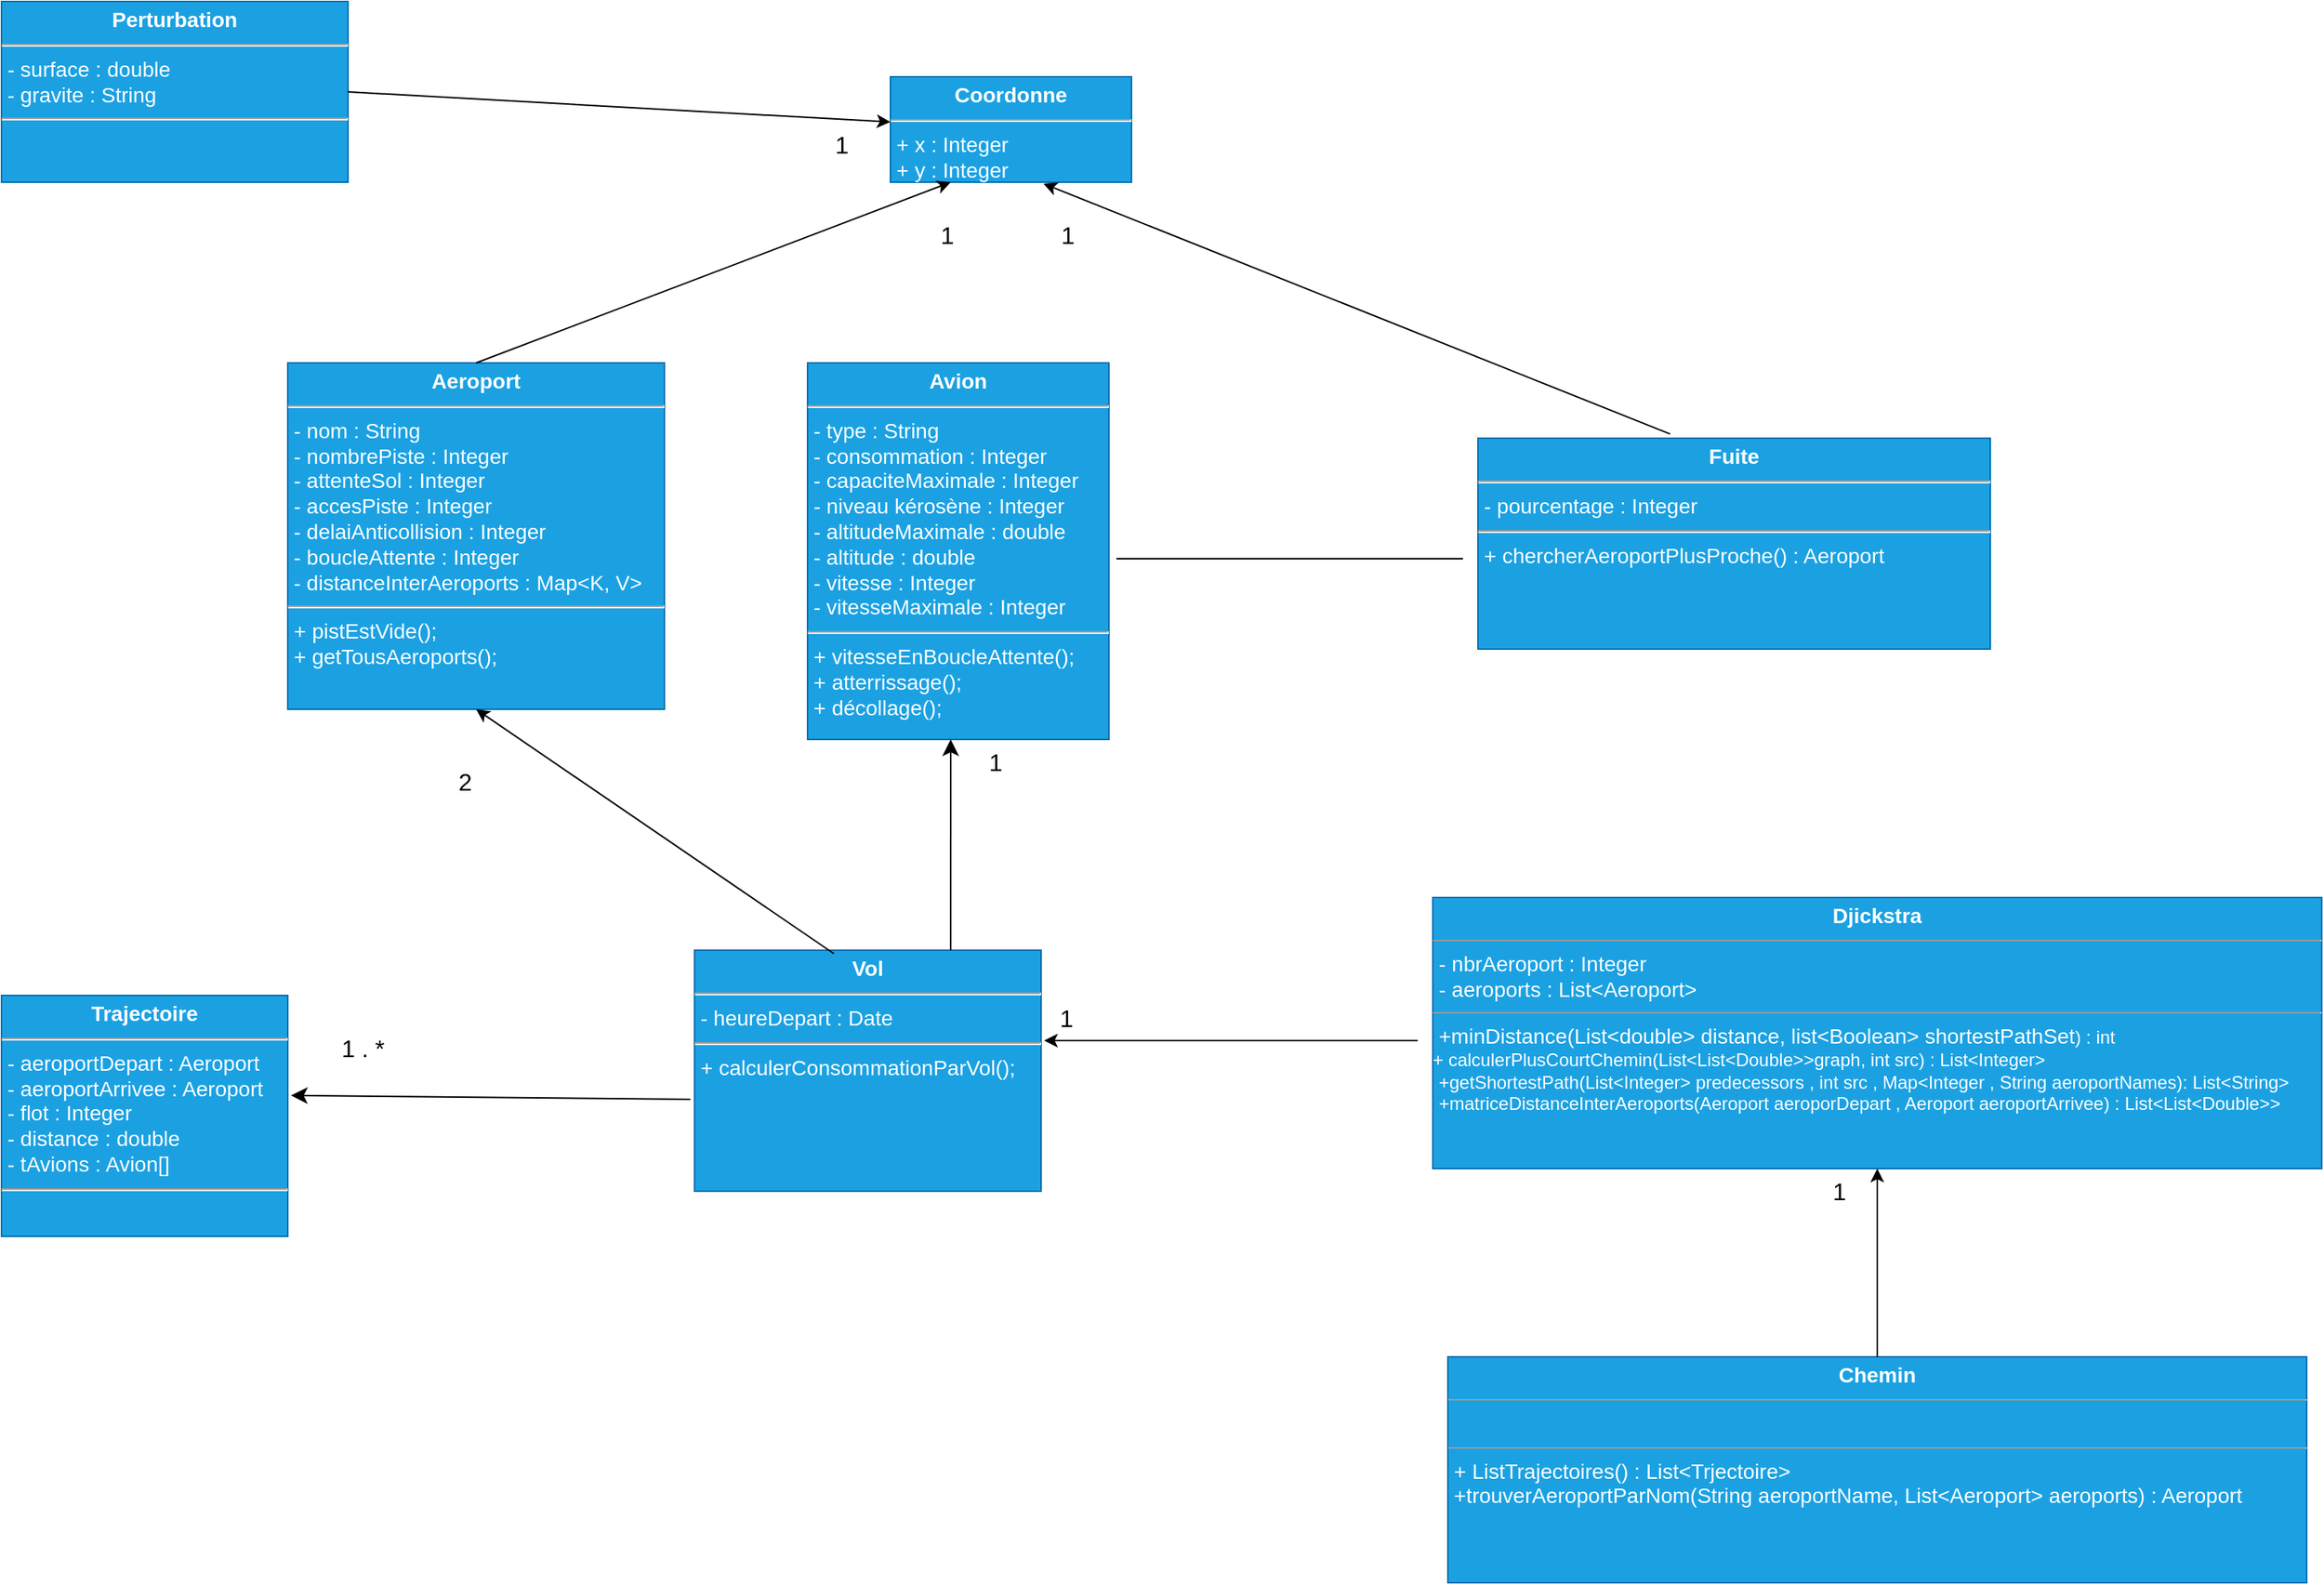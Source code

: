 <mxfile version="22.1.16" type="device">
  <diagram id="C5RBs43oDa-KdzZeNtuy" name="Page-1">
    <mxGraphModel dx="2503" dy="2289" grid="1" gridSize="10" guides="1" tooltips="1" connect="1" arrows="1" fold="1" page="1" pageScale="1" pageWidth="827" pageHeight="1169" math="0" shadow="0">
      <root>
        <mxCell id="WIyWlLk6GJQsqaUBKTNV-0" />
        <mxCell id="WIyWlLk6GJQsqaUBKTNV-1" parent="WIyWlLk6GJQsqaUBKTNV-0" />
        <mxCell id="nWXShCYj5KSsldGBKgfC-4" value="&lt;p style=&quot;margin: 4px 0px 0px; text-align: center; font-size: 14px;&quot;&gt;&lt;b style=&quot;font-size: 14px;&quot;&gt;Avion&lt;/b&gt;&lt;/p&gt;&lt;hr style=&quot;font-size: 14px;&quot;&gt;&lt;p style=&quot;margin: 0px 0px 0px 4px; font-size: 14px;&quot;&gt;- type : String&lt;/p&gt;&lt;p style=&quot;margin: 0px 0px 0px 4px; font-size: 14px;&quot;&gt;- consommation : Integer&lt;/p&gt;&lt;p style=&quot;margin: 0px 0px 0px 4px; font-size: 14px;&quot;&gt;- capaciteMaximale : Integer&lt;/p&gt;&lt;p style=&quot;margin: 0px 0px 0px 4px; font-size: 14px;&quot;&gt;- niveau kérosène : Integer&lt;/p&gt;&lt;p style=&quot;margin: 0px 0px 0px 4px; font-size: 14px;&quot;&gt;- altitudeMaximale : double&lt;/p&gt;&lt;p style=&quot;margin: 0px 0px 0px 4px; font-size: 14px;&quot;&gt;- altitude : double&lt;/p&gt;&lt;p style=&quot;margin: 0px 0px 0px 4px; font-size: 14px;&quot;&gt;- vitesse : Integer&lt;/p&gt;&lt;p style=&quot;margin: 0px 0px 0px 4px; font-size: 14px;&quot;&gt;- vitesseMaximale : Integer&lt;/p&gt;&lt;hr style=&quot;font-size: 14px;&quot;&gt;&lt;p style=&quot;margin: 0px 0px 0px 4px; font-size: 14px;&quot;&gt;+ vitesseEnBoucleAttente();&lt;/p&gt;&lt;p style=&quot;margin: 0px 0px 0px 4px; font-size: 14px;&quot;&gt;+ atterrissage();&lt;/p&gt;&lt;p style=&quot;margin: 0px 0px 0px 4px; font-size: 14px;&quot;&gt;+ décollage();&lt;/p&gt;" style="verticalAlign=top;align=left;overflow=fill;fontSize=14;fontFamily=Helvetica;html=1;fillColor=#1ba1e2;strokeColor=#006EAF;fontColor=#ffffff;" parent="WIyWlLk6GJQsqaUBKTNV-1" vertex="1">
          <mxGeometry x="685" y="230" width="200" height="250" as="geometry" />
        </mxCell>
        <mxCell id="nWXShCYj5KSsldGBKgfC-7" value="&lt;p style=&quot;margin: 4px 0px 0px; text-align: center; font-size: 14px;&quot;&gt;&lt;b style=&quot;font-size: 14px;&quot;&gt;Aeroport&lt;/b&gt;&lt;/p&gt;&lt;hr style=&quot;font-size: 14px;&quot;&gt;&lt;p style=&quot;margin: 0px 0px 0px 4px; font-size: 14px;&quot;&gt;- nom : String&lt;/p&gt;&lt;p style=&quot;margin: 0px 0px 0px 4px; font-size: 14px;&quot;&gt;- nombrePiste : Integer&lt;/p&gt;&lt;p style=&quot;margin: 0px 0px 0px 4px; font-size: 14px;&quot;&gt;- attenteSol : Integer&lt;/p&gt;&lt;p style=&quot;margin: 0px 0px 0px 4px; font-size: 14px;&quot;&gt;- accesPiste : Integer&lt;/p&gt;&lt;p style=&quot;margin: 0px 0px 0px 4px; font-size: 14px;&quot;&gt;- delaiAnticollision : Integer&lt;/p&gt;&lt;p style=&quot;margin: 0px 0px 0px 4px; font-size: 14px;&quot;&gt;- boucleAttente : Integer&lt;/p&gt;&lt;p style=&quot;margin: 0px 0px 0px 4px; font-size: 14px;&quot;&gt;- distanceInterAeroports : Map&amp;lt;K, V&amp;gt;&lt;/p&gt;&lt;hr style=&quot;font-size: 14px;&quot;&gt;&lt;p style=&quot;margin: 0px 0px 0px 4px; font-size: 14px;&quot;&gt;+ pistEstVide();&lt;/p&gt;&lt;p style=&quot;margin: 0px 0px 0px 4px; font-size: 14px;&quot;&gt;+ getTousAeroports();&lt;/p&gt;" style="verticalAlign=top;align=left;overflow=fill;fontSize=14;fontFamily=Helvetica;html=1;labelBackgroundColor=none;fillColor=#1ba1e2;fontColor=#ffffff;strokeColor=#006EAF;" parent="WIyWlLk6GJQsqaUBKTNV-1" vertex="1">
          <mxGeometry x="340" y="230" width="250" height="230" as="geometry" />
        </mxCell>
        <mxCell id="nWXShCYj5KSsldGBKgfC-13" value="&lt;p style=&quot;margin: 4px 0px 0px; text-align: center; font-size: 14px;&quot;&gt;&lt;b style=&quot;font-size: 14px;&quot;&gt;Coordonne&lt;/b&gt;&lt;/p&gt;&lt;hr style=&quot;font-size: 14px;&quot;&gt;&lt;p style=&quot;margin: 0px 0px 0px 4px; font-size: 14px;&quot;&gt;+ x : Integer&lt;/p&gt;&lt;p style=&quot;margin: 0px 0px 0px 4px; font-size: 14px;&quot;&gt;+ y : Integer&lt;/p&gt;&lt;hr style=&quot;font-size: 14px;&quot;&gt;&lt;p style=&quot;margin: 0px 0px 0px 4px; font-size: 14px;&quot;&gt;&lt;br style=&quot;font-size: 14px;&quot;&gt;&lt;/p&gt;" style="verticalAlign=top;align=left;overflow=fill;fontSize=14;fontFamily=Helvetica;html=1;labelBackgroundColor=none;strokeColor=#006EAF;fillColor=#1ba1e2;fontColor=#ffffff;" parent="WIyWlLk6GJQsqaUBKTNV-1" vertex="1">
          <mxGeometry x="740" y="40" width="160" height="70" as="geometry" />
        </mxCell>
        <mxCell id="nWXShCYj5KSsldGBKgfC-14" value="&lt;p style=&quot;margin: 4px 0px 0px; text-align: center; font-size: 14px;&quot;&gt;&lt;b style=&quot;font-size: 14px;&quot;&gt;Vol&lt;/b&gt;&lt;/p&gt;&lt;hr style=&quot;font-size: 14px;&quot;&gt;&lt;p style=&quot;margin: 0px 0px 0px 4px; font-size: 14px;&quot;&gt;&lt;span style=&quot;background-color: initial;&quot;&gt;- heureDepart : Date&lt;/span&gt;&lt;/p&gt;&lt;hr style=&quot;font-size: 14px;&quot;&gt;&lt;p style=&quot;margin: 0px 0px 0px 4px; font-size: 14px;&quot;&gt;&lt;span style=&quot;background-color: initial;&quot;&gt;+ calculerConsommationParVol();&lt;/span&gt;&lt;br&gt;&lt;/p&gt;" style="verticalAlign=top;align=left;overflow=fill;fontSize=14;fontFamily=Helvetica;html=1;labelBackgroundColor=none;strokeColor=#006EAF;fillColor=#1ba1e2;fontColor=#ffffff;" parent="WIyWlLk6GJQsqaUBKTNV-1" vertex="1">
          <mxGeometry x="610" y="620" width="230" height="160" as="geometry" />
        </mxCell>
        <mxCell id="nWXShCYj5KSsldGBKgfC-15" value="&lt;p style=&quot;margin: 4px 0px 0px; text-align: center; font-size: 14px;&quot;&gt;&lt;b style=&quot;font-size: 14px;&quot;&gt;Trajectoire&lt;/b&gt;&lt;/p&gt;&lt;hr style=&quot;font-size: 14px;&quot;&gt;&lt;p style=&quot;margin: 0px 0px 0px 4px; font-size: 14px;&quot;&gt;- aeroportDepart : Aeroport&lt;/p&gt;&lt;p style=&quot;margin: 0px 0px 0px 4px; font-size: 14px;&quot;&gt;- aeroportArrivee : Aeroport&lt;/p&gt;&lt;p style=&quot;margin: 0px 0px 0px 4px; font-size: 14px;&quot;&gt;- flot : Integer&lt;/p&gt;&lt;p style=&quot;margin: 0px 0px 0px 4px; font-size: 14px;&quot;&gt;- distance : double&lt;/p&gt;&lt;p style=&quot;margin: 0px 0px 0px 4px; font-size: 14px;&quot;&gt;- tAvions : Avion[]&lt;/p&gt;&lt;hr style=&quot;font-size: 14px;&quot;&gt;&lt;p style=&quot;margin: 0px 0px 0px 4px; font-size: 14px;&quot;&gt;&lt;br&gt;&lt;/p&gt;" style="verticalAlign=top;align=left;overflow=fill;fontSize=14;fontFamily=Helvetica;html=1;labelBackgroundColor=none;strokeColor=#006EAF;fillColor=#1ba1e2;fontColor=#ffffff;" parent="WIyWlLk6GJQsqaUBKTNV-1" vertex="1">
          <mxGeometry x="150" y="650" width="190" height="160" as="geometry" />
        </mxCell>
        <mxCell id="nWXShCYj5KSsldGBKgfC-18" value="&lt;p style=&quot;margin: 4px 0px 0px; text-align: center; font-size: 14px;&quot;&gt;&lt;b&gt;Chemin&lt;/b&gt;&lt;/p&gt;&lt;hr style=&quot;font-size: 14px;&quot; size=&quot;1&quot;&gt;&lt;p style=&quot;margin: 0px 0px 0px 4px; font-size: 14px;&quot;&gt;&lt;br&gt;&lt;/p&gt;&lt;hr style=&quot;font-size: 14px;&quot; size=&quot;1&quot;&gt;&lt;p style=&quot;border-color: var(--border-color); font-size: 14px; margin: 0px 0px 0px 4px;&quot;&gt;+&amp;nbsp;ListTrajectoires() : List&amp;lt;Trjectoire&amp;gt;&lt;/p&gt;&lt;p style=&quot;border-color: var(--border-color); font-size: 14px; margin: 0px 0px 0px 4px;&quot;&gt;+trouverAeroportParNom(String aeroportName, List&amp;lt;Aeroport&amp;gt; aeroports) : Aeroport&lt;/p&gt;&lt;p style=&quot;border-color: var(--border-color); margin: 0px 0px 0px 4px;&quot;&gt;&lt;br&gt;&lt;/p&gt;&lt;div&gt;&lt;br&gt;&lt;/div&gt;&lt;p style=&quot;margin:0px;margin-left:4px;&quot;&gt;&lt;br&gt;&lt;/p&gt;" style="verticalAlign=top;align=left;overflow=fill;fontSize=12;fontFamily=Helvetica;html=1;labelBackgroundColor=none;strokeColor=#006EAF;fillColor=#1ba1e2;fontColor=#ffffff;" parent="WIyWlLk6GJQsqaUBKTNV-1" vertex="1">
          <mxGeometry x="1110" y="890" width="570" height="150" as="geometry" />
        </mxCell>
        <mxCell id="nWXShCYj5KSsldGBKgfC-24" value="" style="endArrow=classic;html=1;rounded=0;fontSize=16;startSize=8;endSize=8;curved=1;exitX=0.739;exitY=0;exitDx=0;exitDy=0;exitPerimeter=0;" parent="WIyWlLk6GJQsqaUBKTNV-1" source="nWXShCYj5KSsldGBKgfC-14" edge="1">
          <mxGeometry width="50" height="50" relative="1" as="geometry">
            <mxPoint x="780" y="570" as="sourcePoint" />
            <mxPoint x="780" y="480" as="targetPoint" />
          </mxGeometry>
        </mxCell>
        <mxCell id="nWXShCYj5KSsldGBKgfC-26" value="1" style="text;strokeColor=none;fillColor=none;html=1;align=center;verticalAlign=middle;whiteSpace=wrap;rounded=0;fontSize=16;" parent="WIyWlLk6GJQsqaUBKTNV-1" vertex="1">
          <mxGeometry x="780" y="480" width="60" height="30" as="geometry" />
        </mxCell>
        <mxCell id="nWXShCYj5KSsldGBKgfC-27" value="" style="endArrow=classic;html=1;rounded=0;fontSize=16;startSize=8;endSize=8;curved=1;entryX=1.011;entryY=0.415;entryDx=0;entryDy=0;exitX=-0.012;exitY=0.619;exitDx=0;exitDy=0;exitPerimeter=0;entryPerimeter=0;" parent="WIyWlLk6GJQsqaUBKTNV-1" source="nWXShCYj5KSsldGBKgfC-14" target="nWXShCYj5KSsldGBKgfC-15" edge="1">
          <mxGeometry width="50" height="50" relative="1" as="geometry">
            <mxPoint x="722" y="780" as="sourcePoint" />
            <mxPoint x="730" y="900" as="targetPoint" />
          </mxGeometry>
        </mxCell>
        <mxCell id="nWXShCYj5KSsldGBKgfC-28" value="1 . *" style="text;strokeColor=none;fillColor=none;html=1;align=center;verticalAlign=middle;whiteSpace=wrap;rounded=0;fontSize=16;" parent="WIyWlLk6GJQsqaUBKTNV-1" vertex="1">
          <mxGeometry x="360" y="670" width="60" height="30" as="geometry" />
        </mxCell>
        <mxCell id="jUW8sgcGNwDA-MZ9SWg1-4" value="" style="endArrow=classic;html=1;rounded=0;exitX=0.5;exitY=0;exitDx=0;exitDy=0;entryX=0.25;entryY=1;entryDx=0;entryDy=0;" parent="WIyWlLk6GJQsqaUBKTNV-1" source="nWXShCYj5KSsldGBKgfC-7" target="nWXShCYj5KSsldGBKgfC-13" edge="1">
          <mxGeometry width="50" height="50" relative="1" as="geometry">
            <mxPoint x="140" y="280" as="sourcePoint" />
            <mxPoint x="180" y="200" as="targetPoint" />
          </mxGeometry>
        </mxCell>
        <mxCell id="jUW8sgcGNwDA-MZ9SWg1-5" value="&lt;p style=&quot;margin: 4px 0px 0px; text-align: center; font-size: 14px;&quot;&gt;&lt;b&gt;Djickstra&lt;/b&gt;&lt;/p&gt;&lt;hr style=&quot;font-size: 14px;&quot; size=&quot;1&quot;&gt;&lt;p style=&quot;margin: 0px 0px 0px 4px; font-size: 14px;&quot;&gt;&lt;font style=&quot;font-size: 14px;&quot;&gt;- nbrAeroport : Integer&lt;/font&gt;&lt;/p&gt;&lt;p style=&quot;margin: 0px 0px 0px 4px; font-size: 14px;&quot;&gt;&lt;font style=&quot;font-size: 14px;&quot;&gt;- aeroports : List&amp;lt;Aeroport&amp;gt;&lt;/font&gt;&lt;/p&gt;&lt;hr style=&quot;font-size: 14px;&quot; size=&quot;1&quot;&gt;&lt;p style=&quot;border-color: var(--border-color); font-size: 14px; margin: 0px 0px 0px 4px;&quot;&gt;+minDistance(List&amp;lt;double&amp;gt; distance, list&amp;lt;Boolean&amp;gt; shortestPathSet&lt;span style=&quot;background-color: initial; font-size: 12px;&quot;&gt;) : int&lt;/span&gt;&lt;/p&gt;+ calculerPlusCourtChemin(List&amp;lt;List&amp;lt;Double&amp;gt;&amp;gt;graph, int src) : List&amp;lt;Integer&amp;gt;&lt;div&gt;&lt;p style=&quot;border-color: var(--border-color); margin: 0px 0px 0px 4px;&quot;&gt;+getShortestPath&lt;span style=&quot;background-color: initial;&quot;&gt;(List&amp;lt;Integer&amp;gt; predecessors , int src , Map&amp;lt;Integer , String aeroportNames): List&amp;lt;String&amp;gt;&lt;/span&gt;&lt;/p&gt;&lt;p style=&quot;border-color: var(--border-color); margin: 0px 0px 0px 4px;&quot;&gt;&lt;span style=&quot;background-color: initial;&quot;&gt;+matriceDistanceInterAeroports(Aeroport aeroporDepart , Aeroport aeroportArrivee) : List&amp;lt;List&amp;lt;Double&amp;gt;&amp;gt;&lt;/span&gt;&lt;/p&gt;&lt;p style=&quot;border-color: var(--border-color); margin: 0px 0px 0px 4px;&quot;&gt;&lt;br&gt;&lt;/p&gt;&lt;/div&gt;" style="verticalAlign=top;align=left;overflow=fill;fontSize=12;fontFamily=Helvetica;html=1;labelBackgroundColor=none;strokeColor=#006EAF;fillColor=#1ba1e2;fontColor=#ffffff;" parent="WIyWlLk6GJQsqaUBKTNV-1" vertex="1">
          <mxGeometry x="1100" y="585" width="590" height="180" as="geometry" />
        </mxCell>
        <mxCell id="jUW8sgcGNwDA-MZ9SWg1-8" value="" style="endArrow=classic;html=1;rounded=0;exitX=0.5;exitY=0;exitDx=0;exitDy=0;" parent="WIyWlLk6GJQsqaUBKTNV-1" source="nWXShCYj5KSsldGBKgfC-18" target="jUW8sgcGNwDA-MZ9SWg1-5" edge="1">
          <mxGeometry width="50" height="50" relative="1" as="geometry">
            <mxPoint x="590" y="650" as="sourcePoint" />
            <mxPoint x="1265" y="780" as="targetPoint" />
            <Array as="points" />
          </mxGeometry>
        </mxCell>
        <mxCell id="jUW8sgcGNwDA-MZ9SWg1-9" value="" style="endArrow=classic;html=1;rounded=0;entryX=0.25;entryY=1;entryDx=0;entryDy=0;" parent="WIyWlLk6GJQsqaUBKTNV-1" target="jUW8sgcGNwDA-MZ9SWg1-12" edge="1">
          <mxGeometry width="50" height="50" relative="1" as="geometry">
            <mxPoint x="1090" y="680" as="sourcePoint" />
            <mxPoint x="760" y="530" as="targetPoint" />
          </mxGeometry>
        </mxCell>
        <mxCell id="jUW8sgcGNwDA-MZ9SWg1-12" value="1" style="text;strokeColor=none;fillColor=none;html=1;align=center;verticalAlign=middle;whiteSpace=wrap;rounded=0;fontSize=16;" parent="WIyWlLk6GJQsqaUBKTNV-1" vertex="1">
          <mxGeometry x="827" y="650" width="60" height="30" as="geometry" />
        </mxCell>
        <mxCell id="jUW8sgcGNwDA-MZ9SWg1-13" value="1" style="text;strokeColor=none;fillColor=none;html=1;align=center;verticalAlign=middle;whiteSpace=wrap;rounded=0;fontSize=16;" parent="WIyWlLk6GJQsqaUBKTNV-1" vertex="1">
          <mxGeometry x="1340" y="765" width="60" height="30" as="geometry" />
        </mxCell>
        <mxCell id="jdsm6Ue_oEfjC9CJWDMc-0" value="&lt;p style=&quot;margin: 4px 0px 0px; text-align: center; font-size: 14px;&quot;&gt;&lt;b&gt;Fuite&lt;/b&gt;&lt;/p&gt;&lt;hr style=&quot;font-size: 14px;&quot;&gt;&lt;p style=&quot;margin: 0px 0px 0px 4px; font-size: 14px;&quot;&gt;&lt;span style=&quot;background-color: initial;&quot;&gt;- pourcentage : Integer&lt;/span&gt;&lt;br&gt;&lt;/p&gt;&lt;hr style=&quot;font-size: 14px;&quot;&gt;&lt;p style=&quot;margin: 0px 0px 0px 4px; font-size: 14px;&quot;&gt;&lt;span style=&quot;background-color: initial;&quot;&gt;+ chercherAeroportPlusProche() : Aeroport&lt;/span&gt;&lt;br&gt;&lt;/p&gt;" style="verticalAlign=top;align=left;overflow=fill;fontSize=14;fontFamily=Helvetica;html=1;labelBackgroundColor=none;strokeColor=#006EAF;fillColor=#1ba1e2;fontColor=#ffffff;" parent="WIyWlLk6GJQsqaUBKTNV-1" vertex="1">
          <mxGeometry x="1130" y="280" width="340" height="140" as="geometry" />
        </mxCell>
        <mxCell id="jdsm6Ue_oEfjC9CJWDMc-1" value="&lt;p style=&quot;margin: 4px 0px 0px; text-align: center; font-size: 14px;&quot;&gt;&lt;b&gt;Perturbation&lt;/b&gt;&lt;/p&gt;&lt;hr style=&quot;font-size: 14px;&quot;&gt;&lt;p style=&quot;margin: 0px 0px 0px 4px; font-size: 14px;&quot;&gt;&lt;span style=&quot;background-color: initial;&quot;&gt;- surface : double&lt;/span&gt;&lt;br&gt;&lt;/p&gt;&lt;p style=&quot;margin: 0px 0px 0px 4px; font-size: 14px;&quot;&gt;- gravite : String&lt;/p&gt;&lt;hr style=&quot;font-size: 14px;&quot;&gt;&lt;p style=&quot;margin: 0px 0px 0px 4px; font-size: 14px;&quot;&gt;&lt;br&gt;&lt;/p&gt;" style="verticalAlign=top;align=left;overflow=fill;fontSize=14;fontFamily=Helvetica;html=1;labelBackgroundColor=none;strokeColor=#006EAF;fillColor=#1ba1e2;fontColor=#ffffff;" parent="WIyWlLk6GJQsqaUBKTNV-1" vertex="1">
          <mxGeometry x="150" y="-10" width="230" height="120" as="geometry" />
        </mxCell>
        <mxCell id="jdsm6Ue_oEfjC9CJWDMc-2" value="1&amp;nbsp;" style="text;strokeColor=none;fillColor=none;html=1;align=center;verticalAlign=middle;whiteSpace=wrap;rounded=0;fontSize=16;" parent="WIyWlLk6GJQsqaUBKTNV-1" vertex="1">
          <mxGeometry x="750" y="130" width="60" height="30" as="geometry" />
        </mxCell>
        <mxCell id="jdsm6Ue_oEfjC9CJWDMc-3" value="" style="endArrow=classic;html=1;rounded=0;exitX=1;exitY=0.5;exitDx=0;exitDy=0;entryX=0;entryY=0.429;entryDx=0;entryDy=0;entryPerimeter=0;" parent="WIyWlLk6GJQsqaUBKTNV-1" source="jdsm6Ue_oEfjC9CJWDMc-1" target="nWXShCYj5KSsldGBKgfC-13" edge="1">
          <mxGeometry width="50" height="50" relative="1" as="geometry">
            <mxPoint x="200" y="580" as="sourcePoint" />
            <mxPoint x="730" y="75" as="targetPoint" />
          </mxGeometry>
        </mxCell>
        <mxCell id="jdsm6Ue_oEfjC9CJWDMc-4" value="1&amp;nbsp;" style="text;strokeColor=none;fillColor=none;html=1;align=center;verticalAlign=middle;whiteSpace=wrap;rounded=0;fontSize=16;" parent="WIyWlLk6GJQsqaUBKTNV-1" vertex="1">
          <mxGeometry x="830" y="130" width="60" height="30" as="geometry" />
        </mxCell>
        <mxCell id="jdsm6Ue_oEfjC9CJWDMc-5" value="" style="endArrow=none;html=1;rounded=0;" parent="WIyWlLk6GJQsqaUBKTNV-1" edge="1">
          <mxGeometry width="50" height="50" relative="1" as="geometry">
            <mxPoint x="890" y="360" as="sourcePoint" />
            <mxPoint x="1120" y="360" as="targetPoint" />
          </mxGeometry>
        </mxCell>
        <mxCell id="jdsm6Ue_oEfjC9CJWDMc-20" value="" style="endArrow=classic;html=1;rounded=0;entryX=0.635;entryY=1.014;entryDx=0;entryDy=0;entryPerimeter=0;exitX=0.375;exitY=-0.02;exitDx=0;exitDy=0;exitPerimeter=0;" parent="WIyWlLk6GJQsqaUBKTNV-1" source="jdsm6Ue_oEfjC9CJWDMc-0" target="nWXShCYj5KSsldGBKgfC-13" edge="1">
          <mxGeometry width="50" height="50" relative="1" as="geometry">
            <mxPoint x="1210" y="250" as="sourcePoint" />
            <mxPoint x="890" y="360" as="targetPoint" />
          </mxGeometry>
        </mxCell>
        <mxCell id="jdsm6Ue_oEfjC9CJWDMc-25" value="1&amp;nbsp;" style="text;strokeColor=none;fillColor=none;html=1;align=center;verticalAlign=middle;whiteSpace=wrap;rounded=0;fontSize=16;" parent="WIyWlLk6GJQsqaUBKTNV-1" vertex="1">
          <mxGeometry x="680" y="70" width="60" height="30" as="geometry" />
        </mxCell>
        <mxCell id="j8fFuMXTD8YUp2QXzGve-0" value="" style="endArrow=classic;html=1;rounded=0;entryX=0.5;entryY=1;entryDx=0;entryDy=0;exitX=0.402;exitY=0.014;exitDx=0;exitDy=0;exitPerimeter=0;" edge="1" parent="WIyWlLk6GJQsqaUBKTNV-1" source="nWXShCYj5KSsldGBKgfC-14" target="nWXShCYj5KSsldGBKgfC-7">
          <mxGeometry width="50" height="50" relative="1" as="geometry">
            <mxPoint x="940" y="520" as="sourcePoint" />
            <mxPoint x="990" y="470" as="targetPoint" />
          </mxGeometry>
        </mxCell>
        <mxCell id="j8fFuMXTD8YUp2QXzGve-1" value="2&amp;nbsp;" style="text;strokeColor=none;fillColor=none;html=1;align=center;verticalAlign=middle;whiteSpace=wrap;rounded=0;fontSize=16;" vertex="1" parent="WIyWlLk6GJQsqaUBKTNV-1">
          <mxGeometry x="430" y="480" width="60" height="55" as="geometry" />
        </mxCell>
      </root>
    </mxGraphModel>
  </diagram>
</mxfile>
